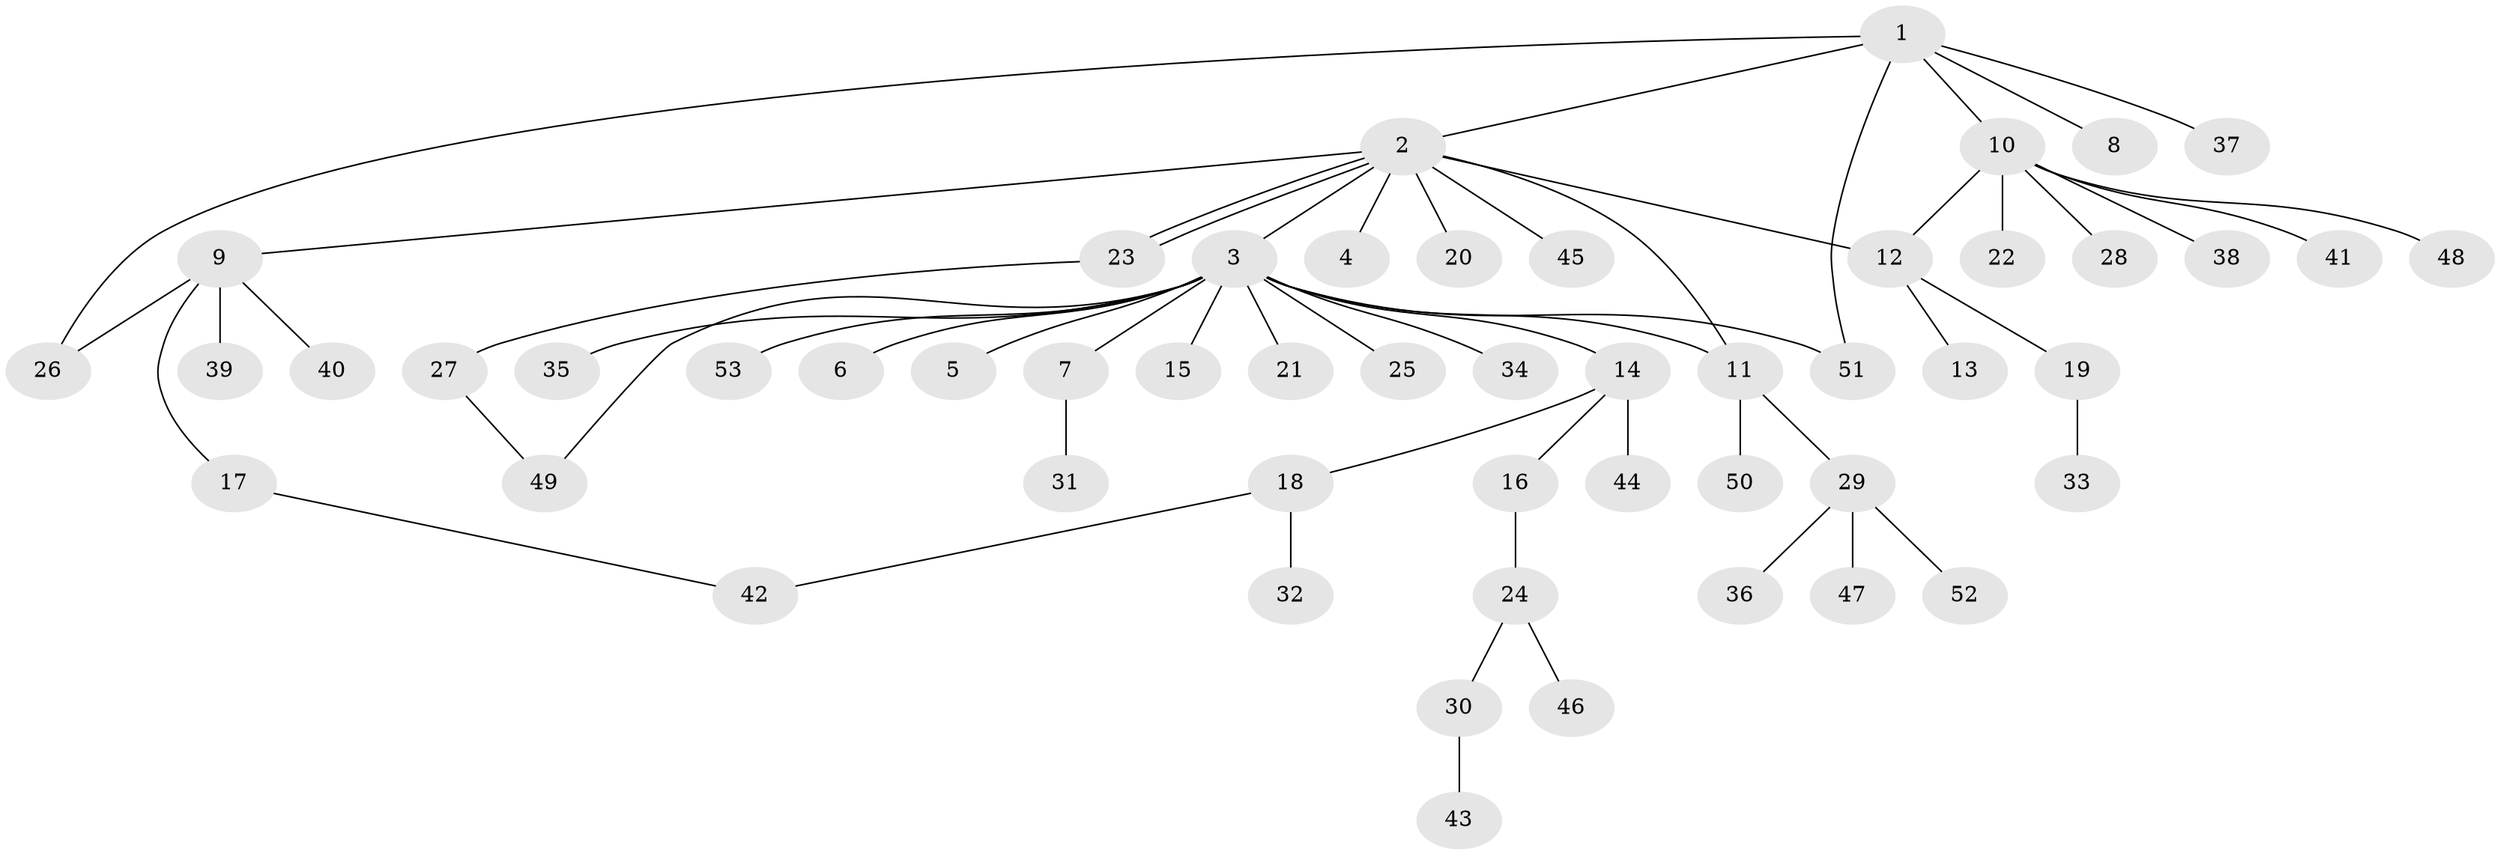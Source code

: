 // coarse degree distribution, {6: 0.04878048780487805, 12: 0.024390243902439025, 14: 0.024390243902439025, 1: 0.6341463414634146, 4: 0.024390243902439025, 3: 0.14634146341463414, 2: 0.0975609756097561}
// Generated by graph-tools (version 1.1) at 2025/41/03/06/25 10:41:50]
// undirected, 53 vertices, 59 edges
graph export_dot {
graph [start="1"]
  node [color=gray90,style=filled];
  1;
  2;
  3;
  4;
  5;
  6;
  7;
  8;
  9;
  10;
  11;
  12;
  13;
  14;
  15;
  16;
  17;
  18;
  19;
  20;
  21;
  22;
  23;
  24;
  25;
  26;
  27;
  28;
  29;
  30;
  31;
  32;
  33;
  34;
  35;
  36;
  37;
  38;
  39;
  40;
  41;
  42;
  43;
  44;
  45;
  46;
  47;
  48;
  49;
  50;
  51;
  52;
  53;
  1 -- 2;
  1 -- 8;
  1 -- 10;
  1 -- 26;
  1 -- 37;
  1 -- 51;
  2 -- 3;
  2 -- 4;
  2 -- 9;
  2 -- 11;
  2 -- 12;
  2 -- 20;
  2 -- 23;
  2 -- 23;
  2 -- 45;
  3 -- 5;
  3 -- 6;
  3 -- 7;
  3 -- 11;
  3 -- 14;
  3 -- 15;
  3 -- 21;
  3 -- 25;
  3 -- 34;
  3 -- 35;
  3 -- 49;
  3 -- 51;
  3 -- 53;
  7 -- 31;
  9 -- 17;
  9 -- 26;
  9 -- 39;
  9 -- 40;
  10 -- 12;
  10 -- 22;
  10 -- 28;
  10 -- 38;
  10 -- 41;
  10 -- 48;
  11 -- 29;
  11 -- 50;
  12 -- 13;
  12 -- 19;
  14 -- 16;
  14 -- 18;
  14 -- 44;
  16 -- 24;
  17 -- 42;
  18 -- 32;
  18 -- 42;
  19 -- 33;
  23 -- 27;
  24 -- 30;
  24 -- 46;
  27 -- 49;
  29 -- 36;
  29 -- 47;
  29 -- 52;
  30 -- 43;
}
